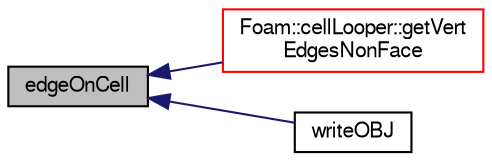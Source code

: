 digraph "edgeOnCell"
{
  bgcolor="transparent";
  edge [fontname="FreeSans",fontsize="10",labelfontname="FreeSans",labelfontsize="10"];
  node [fontname="FreeSans",fontsize="10",shape=record];
  rankdir="LR";
  Node645 [label="edgeOnCell",height=0.2,width=0.4,color="black", fillcolor="grey75", style="filled", fontcolor="black"];
  Node645 -> Node646 [dir="back",color="midnightblue",fontsize="10",style="solid",fontname="FreeSans"];
  Node646 [label="Foam::cellLooper::getVert\lEdgesNonFace",height=0.2,width=0.4,color="red",URL="$a21470.html#a0a167d658711bc2b8e9765d06ffd167c",tooltip="Get edges (on cell) connected to vertI which are not on faceI. "];
  Node645 -> Node651 [dir="back",color="midnightblue",fontsize="10",style="solid",fontname="FreeSans"];
  Node651 [label="writeOBJ",height=0.2,width=0.4,color="black",URL="$a21153.html#a19ea11c55e5772593c0ba7cc58e01963",tooltip="Write obj representation of cell subset. "];
}
